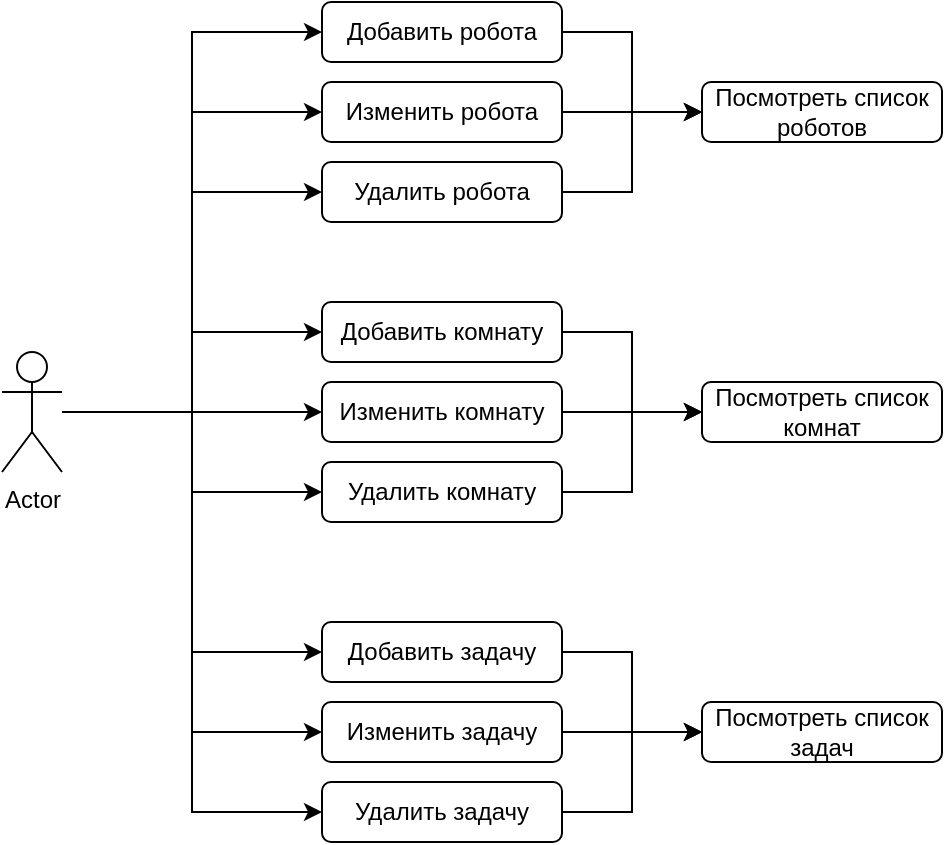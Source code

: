 <mxfile version="26.2.2">
  <diagram name="Страница — 1" id="OhyMpIxeDv_2BK04oLk6">
    <mxGraphModel dx="1236" dy="832" grid="1" gridSize="10" guides="1" tooltips="1" connect="1" arrows="1" fold="1" page="1" pageScale="1" pageWidth="827" pageHeight="1169" math="0" shadow="0">
      <root>
        <mxCell id="0" />
        <mxCell id="1" parent="0" />
        <mxCell id="n9XOjQ6eJ38WuPyhodbE-23" style="edgeStyle=orthogonalEdgeStyle;rounded=0;orthogonalLoop=1;jettySize=auto;html=1;entryX=0;entryY=0.5;entryDx=0;entryDy=0;" edge="1" parent="1" source="n9XOjQ6eJ38WuPyhodbE-1" target="n9XOjQ6eJ38WuPyhodbE-4">
          <mxGeometry relative="1" as="geometry" />
        </mxCell>
        <mxCell id="n9XOjQ6eJ38WuPyhodbE-1" value="Добавить робота" style="rounded=1;whiteSpace=wrap;html=1;" vertex="1" parent="1">
          <mxGeometry x="180" y="170" width="120" height="30" as="geometry" />
        </mxCell>
        <mxCell id="n9XOjQ6eJ38WuPyhodbE-24" style="edgeStyle=orthogonalEdgeStyle;rounded=0;orthogonalLoop=1;jettySize=auto;html=1;entryX=0;entryY=0.5;entryDx=0;entryDy=0;" edge="1" parent="1" source="n9XOjQ6eJ38WuPyhodbE-2" target="n9XOjQ6eJ38WuPyhodbE-4">
          <mxGeometry relative="1" as="geometry">
            <mxPoint x="350" y="225" as="targetPoint" />
          </mxGeometry>
        </mxCell>
        <mxCell id="n9XOjQ6eJ38WuPyhodbE-2" value="Изменить робота" style="rounded=1;whiteSpace=wrap;html=1;" vertex="1" parent="1">
          <mxGeometry x="180" y="210" width="120" height="30" as="geometry" />
        </mxCell>
        <mxCell id="n9XOjQ6eJ38WuPyhodbE-25" style="edgeStyle=orthogonalEdgeStyle;rounded=0;orthogonalLoop=1;jettySize=auto;html=1;entryX=0;entryY=0.5;entryDx=0;entryDy=0;" edge="1" parent="1" source="n9XOjQ6eJ38WuPyhodbE-3" target="n9XOjQ6eJ38WuPyhodbE-4">
          <mxGeometry relative="1" as="geometry" />
        </mxCell>
        <mxCell id="n9XOjQ6eJ38WuPyhodbE-3" value="Удалить робота" style="rounded=1;whiteSpace=wrap;html=1;" vertex="1" parent="1">
          <mxGeometry x="180" y="250" width="120" height="30" as="geometry" />
        </mxCell>
        <mxCell id="n9XOjQ6eJ38WuPyhodbE-4" value="Посмотреть список роботов" style="rounded=1;whiteSpace=wrap;html=1;" vertex="1" parent="1">
          <mxGeometry x="370" y="210" width="120" height="30" as="geometry" />
        </mxCell>
        <mxCell id="n9XOjQ6eJ38WuPyhodbE-26" style="edgeStyle=orthogonalEdgeStyle;rounded=0;orthogonalLoop=1;jettySize=auto;html=1;entryX=0;entryY=0.5;entryDx=0;entryDy=0;" edge="1" parent="1" source="n9XOjQ6eJ38WuPyhodbE-5" target="n9XOjQ6eJ38WuPyhodbE-8">
          <mxGeometry relative="1" as="geometry" />
        </mxCell>
        <mxCell id="n9XOjQ6eJ38WuPyhodbE-5" value="Добавить комнату" style="rounded=1;whiteSpace=wrap;html=1;" vertex="1" parent="1">
          <mxGeometry x="180" y="320" width="120" height="30" as="geometry" />
        </mxCell>
        <mxCell id="n9XOjQ6eJ38WuPyhodbE-27" style="edgeStyle=orthogonalEdgeStyle;rounded=0;orthogonalLoop=1;jettySize=auto;html=1;entryX=0;entryY=0.5;entryDx=0;entryDy=0;" edge="1" parent="1" source="n9XOjQ6eJ38WuPyhodbE-6" target="n9XOjQ6eJ38WuPyhodbE-8">
          <mxGeometry relative="1" as="geometry">
            <mxPoint x="350" y="375" as="targetPoint" />
          </mxGeometry>
        </mxCell>
        <mxCell id="n9XOjQ6eJ38WuPyhodbE-6" value="Изменить комнату" style="rounded=1;whiteSpace=wrap;html=1;" vertex="1" parent="1">
          <mxGeometry x="180" y="360" width="120" height="30" as="geometry" />
        </mxCell>
        <mxCell id="n9XOjQ6eJ38WuPyhodbE-28" style="edgeStyle=orthogonalEdgeStyle;rounded=0;orthogonalLoop=1;jettySize=auto;html=1;entryX=0;entryY=0.5;entryDx=0;entryDy=0;" edge="1" parent="1" source="n9XOjQ6eJ38WuPyhodbE-7" target="n9XOjQ6eJ38WuPyhodbE-8">
          <mxGeometry relative="1" as="geometry" />
        </mxCell>
        <mxCell id="n9XOjQ6eJ38WuPyhodbE-7" value="Удалить комнату" style="rounded=1;whiteSpace=wrap;html=1;" vertex="1" parent="1">
          <mxGeometry x="180" y="400" width="120" height="30" as="geometry" />
        </mxCell>
        <mxCell id="n9XOjQ6eJ38WuPyhodbE-8" value="Посмотреть список комнат" style="rounded=1;whiteSpace=wrap;html=1;" vertex="1" parent="1">
          <mxGeometry x="370" y="360" width="120" height="30" as="geometry" />
        </mxCell>
        <mxCell id="n9XOjQ6eJ38WuPyhodbE-29" style="edgeStyle=orthogonalEdgeStyle;rounded=0;orthogonalLoop=1;jettySize=auto;html=1;entryX=0;entryY=0.5;entryDx=0;entryDy=0;" edge="1" parent="1" source="n9XOjQ6eJ38WuPyhodbE-9" target="n9XOjQ6eJ38WuPyhodbE-12">
          <mxGeometry relative="1" as="geometry" />
        </mxCell>
        <mxCell id="n9XOjQ6eJ38WuPyhodbE-9" value="Добавить задачу" style="rounded=1;whiteSpace=wrap;html=1;" vertex="1" parent="1">
          <mxGeometry x="180" y="480" width="120" height="30" as="geometry" />
        </mxCell>
        <mxCell id="n9XOjQ6eJ38WuPyhodbE-30" style="edgeStyle=orthogonalEdgeStyle;rounded=0;orthogonalLoop=1;jettySize=auto;html=1;entryX=0;entryY=0.5;entryDx=0;entryDy=0;" edge="1" parent="1" source="n9XOjQ6eJ38WuPyhodbE-10" target="n9XOjQ6eJ38WuPyhodbE-12">
          <mxGeometry relative="1" as="geometry">
            <mxPoint x="350" y="535" as="targetPoint" />
          </mxGeometry>
        </mxCell>
        <mxCell id="n9XOjQ6eJ38WuPyhodbE-10" value="Изменить задачу" style="rounded=1;whiteSpace=wrap;html=1;" vertex="1" parent="1">
          <mxGeometry x="180" y="520" width="120" height="30" as="geometry" />
        </mxCell>
        <mxCell id="n9XOjQ6eJ38WuPyhodbE-31" style="edgeStyle=orthogonalEdgeStyle;rounded=0;orthogonalLoop=1;jettySize=auto;html=1;entryX=0;entryY=0.5;entryDx=0;entryDy=0;" edge="1" parent="1" source="n9XOjQ6eJ38WuPyhodbE-11" target="n9XOjQ6eJ38WuPyhodbE-12">
          <mxGeometry relative="1" as="geometry" />
        </mxCell>
        <mxCell id="n9XOjQ6eJ38WuPyhodbE-11" value="Удалить задачу" style="rounded=1;whiteSpace=wrap;html=1;" vertex="1" parent="1">
          <mxGeometry x="180" y="560" width="120" height="30" as="geometry" />
        </mxCell>
        <mxCell id="n9XOjQ6eJ38WuPyhodbE-12" value="Посмотреть список задач" style="rounded=1;whiteSpace=wrap;html=1;" vertex="1" parent="1">
          <mxGeometry x="370" y="520" width="120" height="30" as="geometry" />
        </mxCell>
        <mxCell id="n9XOjQ6eJ38WuPyhodbE-14" style="edgeStyle=orthogonalEdgeStyle;rounded=0;orthogonalLoop=1;jettySize=auto;html=1;entryX=0;entryY=0.5;entryDx=0;entryDy=0;" edge="1" parent="1" source="n9XOjQ6eJ38WuPyhodbE-13" target="n9XOjQ6eJ38WuPyhodbE-2">
          <mxGeometry relative="1" as="geometry" />
        </mxCell>
        <mxCell id="n9XOjQ6eJ38WuPyhodbE-15" style="edgeStyle=orthogonalEdgeStyle;rounded=0;orthogonalLoop=1;jettySize=auto;html=1;entryX=0;entryY=0.5;entryDx=0;entryDy=0;" edge="1" parent="1" source="n9XOjQ6eJ38WuPyhodbE-13" target="n9XOjQ6eJ38WuPyhodbE-1">
          <mxGeometry relative="1" as="geometry" />
        </mxCell>
        <mxCell id="n9XOjQ6eJ38WuPyhodbE-16" style="edgeStyle=orthogonalEdgeStyle;rounded=0;orthogonalLoop=1;jettySize=auto;html=1;entryX=0;entryY=0.5;entryDx=0;entryDy=0;" edge="1" parent="1" source="n9XOjQ6eJ38WuPyhodbE-13" target="n9XOjQ6eJ38WuPyhodbE-3">
          <mxGeometry relative="1" as="geometry" />
        </mxCell>
        <mxCell id="n9XOjQ6eJ38WuPyhodbE-17" style="edgeStyle=orthogonalEdgeStyle;rounded=0;orthogonalLoop=1;jettySize=auto;html=1;entryX=0;entryY=0.5;entryDx=0;entryDy=0;" edge="1" parent="1" source="n9XOjQ6eJ38WuPyhodbE-13" target="n9XOjQ6eJ38WuPyhodbE-5">
          <mxGeometry relative="1" as="geometry" />
        </mxCell>
        <mxCell id="n9XOjQ6eJ38WuPyhodbE-18" style="edgeStyle=orthogonalEdgeStyle;rounded=0;orthogonalLoop=1;jettySize=auto;html=1;entryX=0;entryY=0.5;entryDx=0;entryDy=0;" edge="1" parent="1" source="n9XOjQ6eJ38WuPyhodbE-13" target="n9XOjQ6eJ38WuPyhodbE-6">
          <mxGeometry relative="1" as="geometry" />
        </mxCell>
        <mxCell id="n9XOjQ6eJ38WuPyhodbE-19" style="edgeStyle=orthogonalEdgeStyle;rounded=0;orthogonalLoop=1;jettySize=auto;html=1;entryX=0;entryY=0.5;entryDx=0;entryDy=0;" edge="1" parent="1" source="n9XOjQ6eJ38WuPyhodbE-13" target="n9XOjQ6eJ38WuPyhodbE-7">
          <mxGeometry relative="1" as="geometry" />
        </mxCell>
        <mxCell id="n9XOjQ6eJ38WuPyhodbE-20" style="edgeStyle=orthogonalEdgeStyle;rounded=0;orthogonalLoop=1;jettySize=auto;html=1;entryX=0;entryY=0.5;entryDx=0;entryDy=0;" edge="1" parent="1" source="n9XOjQ6eJ38WuPyhodbE-13" target="n9XOjQ6eJ38WuPyhodbE-9">
          <mxGeometry relative="1" as="geometry" />
        </mxCell>
        <mxCell id="n9XOjQ6eJ38WuPyhodbE-21" style="edgeStyle=orthogonalEdgeStyle;rounded=0;orthogonalLoop=1;jettySize=auto;html=1;entryX=0;entryY=0.5;entryDx=0;entryDy=0;" edge="1" parent="1" source="n9XOjQ6eJ38WuPyhodbE-13" target="n9XOjQ6eJ38WuPyhodbE-10">
          <mxGeometry relative="1" as="geometry" />
        </mxCell>
        <mxCell id="n9XOjQ6eJ38WuPyhodbE-22" style="edgeStyle=orthogonalEdgeStyle;rounded=0;orthogonalLoop=1;jettySize=auto;html=1;entryX=0;entryY=0.5;entryDx=0;entryDy=0;" edge="1" parent="1" source="n9XOjQ6eJ38WuPyhodbE-13" target="n9XOjQ6eJ38WuPyhodbE-11">
          <mxGeometry relative="1" as="geometry" />
        </mxCell>
        <mxCell id="n9XOjQ6eJ38WuPyhodbE-13" value="Actor" style="shape=umlActor;verticalLabelPosition=bottom;verticalAlign=top;html=1;outlineConnect=0;" vertex="1" parent="1">
          <mxGeometry x="20" y="345" width="30" height="60" as="geometry" />
        </mxCell>
      </root>
    </mxGraphModel>
  </diagram>
</mxfile>
